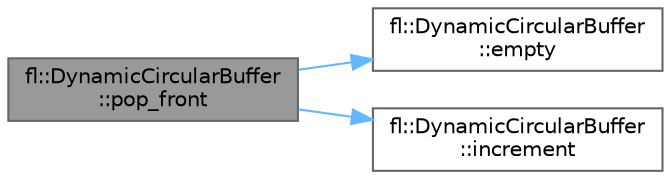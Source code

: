 digraph "fl::DynamicCircularBuffer::pop_front"
{
 // INTERACTIVE_SVG=YES
 // LATEX_PDF_SIZE
  bgcolor="transparent";
  edge [fontname=Helvetica,fontsize=10,labelfontname=Helvetica,labelfontsize=10];
  node [fontname=Helvetica,fontsize=10,shape=box,height=0.2,width=0.4];
  rankdir="LR";
  Node1 [id="Node000001",label="fl::DynamicCircularBuffer\l::pop_front",height=0.2,width=0.4,color="gray40", fillcolor="grey60", style="filled", fontcolor="black",tooltip=" "];
  Node1 -> Node2 [id="edge1_Node000001_Node000002",color="steelblue1",style="solid",tooltip=" "];
  Node2 [id="Node000002",label="fl::DynamicCircularBuffer\l::empty",height=0.2,width=0.4,color="grey40", fillcolor="white", style="filled",URL="$d0/d56/classfl_1_1_dynamic_circular_buffer_ac9e3f9c07fbab79ee57434ae65880d7d.html#ac9e3f9c07fbab79ee57434ae65880d7d",tooltip=" "];
  Node1 -> Node3 [id="edge2_Node000001_Node000003",color="steelblue1",style="solid",tooltip=" "];
  Node3 [id="Node000003",label="fl::DynamicCircularBuffer\l::increment",height=0.2,width=0.4,color="grey40", fillcolor="white", style="filled",URL="$d0/d56/classfl_1_1_dynamic_circular_buffer_a5f372728bbf8359161b5a7c6e1cc1ed3.html#a5f372728bbf8359161b5a7c6e1cc1ed3",tooltip=" "];
}
